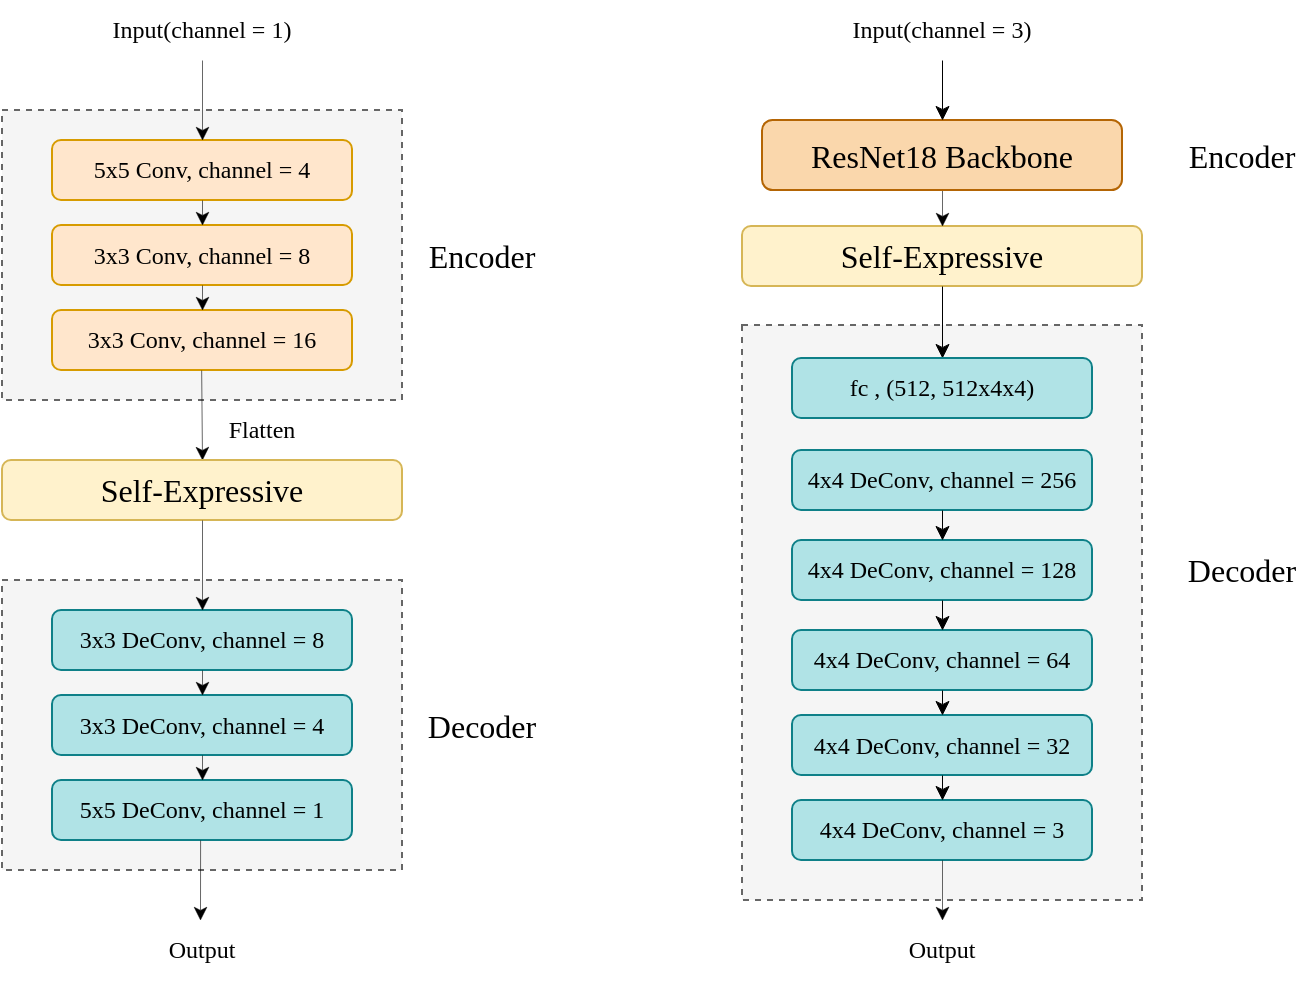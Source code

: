 <mxfile version="26.2.15">
  <diagram name="第 1 页" id="X00CZErsw5lxIn04xf_R">
    <mxGraphModel dx="752" dy="410" grid="1" gridSize="10" guides="1" tooltips="1" connect="1" arrows="1" fold="1" page="1" pageScale="1" pageWidth="827" pageHeight="1169" math="0" shadow="0">
      <root>
        <mxCell id="0" />
        <mxCell id="1" parent="0" />
        <mxCell id="lA-1Opm2KQSe6ZG7DQJi-36" value="" style="rounded=0;whiteSpace=wrap;html=1;dashed=1;fillColor=#f5f5f5;fontColor=#333333;strokeColor=#666666;fontFamily=Tahoma;" parent="1" vertex="1">
          <mxGeometry x="80" y="165" width="200" height="145" as="geometry" />
        </mxCell>
        <mxCell id="lA-1Opm2KQSe6ZG7DQJi-37" value="5x5 Conv, channel = 4" style="rounded=1;whiteSpace=wrap;html=1;fillColor=#ffe6cc;strokeColor=#d79b00;fontFamily=Tahoma;" parent="1" vertex="1">
          <mxGeometry x="105" y="180" width="150" height="30" as="geometry" />
        </mxCell>
        <mxCell id="lA-1Opm2KQSe6ZG7DQJi-38" value="3x3 Conv, channel = 8" style="rounded=1;whiteSpace=wrap;html=1;fillColor=#ffe6cc;strokeColor=#d79b00;fontFamily=Tahoma;" parent="1" vertex="1">
          <mxGeometry x="105" y="222.5" width="150" height="30" as="geometry" />
        </mxCell>
        <mxCell id="lA-1Opm2KQSe6ZG7DQJi-39" value="3x3 Conv, channel = 16" style="rounded=1;whiteSpace=wrap;html=1;fillColor=#ffe6cc;strokeColor=#d79b00;fontFamily=Tahoma;" parent="1" vertex="1">
          <mxGeometry x="105" y="265" width="150" height="30" as="geometry" />
        </mxCell>
        <mxCell id="lA-1Opm2KQSe6ZG7DQJi-40" value="" style="endArrow=classic;html=1;rounded=0;entryX=0.5;entryY=0;entryDx=0;entryDy=0;strokeWidth=0.3;fontFamily=Tahoma;" parent="1" target="lA-1Opm2KQSe6ZG7DQJi-37" edge="1">
          <mxGeometry width="50" height="50" relative="1" as="geometry">
            <mxPoint x="180" y="140" as="sourcePoint" />
            <mxPoint x="170" y="80" as="targetPoint" />
          </mxGeometry>
        </mxCell>
        <mxCell id="lA-1Opm2KQSe6ZG7DQJi-42" value="" style="endArrow=classic;html=1;rounded=0;entryX=0.5;entryY=0;entryDx=0;entryDy=0;strokeWidth=0.3;exitX=0.5;exitY=1;exitDx=0;exitDy=0;fontFamily=Tahoma;" parent="1" source="lA-1Opm2KQSe6ZG7DQJi-37" target="lA-1Opm2KQSe6ZG7DQJi-38" edge="1">
          <mxGeometry width="50" height="50" relative="1" as="geometry">
            <mxPoint x="190" y="130" as="sourcePoint" />
            <mxPoint x="190" y="190" as="targetPoint" />
          </mxGeometry>
        </mxCell>
        <mxCell id="lA-1Opm2KQSe6ZG7DQJi-43" value="" style="endArrow=classic;html=1;rounded=0;entryX=0.5;entryY=0;entryDx=0;entryDy=0;strokeWidth=0.3;exitX=0.5;exitY=1;exitDx=0;exitDy=0;fontFamily=Tahoma;" parent="1" source="lA-1Opm2KQSe6ZG7DQJi-38" target="lA-1Opm2KQSe6ZG7DQJi-39" edge="1">
          <mxGeometry width="50" height="50" relative="1" as="geometry">
            <mxPoint x="180" y="252" as="sourcePoint" />
            <mxPoint x="180" y="265" as="targetPoint" />
          </mxGeometry>
        </mxCell>
        <mxCell id="lA-1Opm2KQSe6ZG7DQJi-44" value="" style="endArrow=classic;html=1;rounded=0;entryX=0.5;entryY=0;entryDx=0;entryDy=0;strokeWidth=0.3;fontFamily=Tahoma;" parent="1" target="lA-1Opm2KQSe6ZG7DQJi-45" edge="1">
          <mxGeometry width="50" height="50" relative="1" as="geometry">
            <mxPoint x="179.58" y="295" as="sourcePoint" />
            <mxPoint x="179.58" y="355" as="targetPoint" />
          </mxGeometry>
        </mxCell>
        <mxCell id="lA-1Opm2KQSe6ZG7DQJi-45" value="&lt;font style=&quot;font-size: 16px;&quot;&gt;Self-Expressive&lt;/font&gt;" style="rounded=1;whiteSpace=wrap;html=1;fillColor=#fff2cc;strokeColor=#d6b656;fontFamily=Tahoma;" parent="1" vertex="1">
          <mxGeometry x="80" y="340" width="200" height="30" as="geometry" />
        </mxCell>
        <mxCell id="lA-1Opm2KQSe6ZG7DQJi-46" value="Flatten" style="text;html=1;align=center;verticalAlign=middle;whiteSpace=wrap;rounded=0;fontFamily=Tahoma;" parent="1" vertex="1">
          <mxGeometry x="180" y="310" width="60" height="30" as="geometry" />
        </mxCell>
        <mxCell id="lA-1Opm2KQSe6ZG7DQJi-47" value="&lt;font style=&quot;font-size: 16px;&quot;&gt;Encoder&lt;/font&gt;" style="text;html=1;align=center;verticalAlign=middle;whiteSpace=wrap;rounded=0;fontFamily=Tahoma;" parent="1" vertex="1">
          <mxGeometry x="290" y="223" width="60" height="30" as="geometry" />
        </mxCell>
        <mxCell id="lA-1Opm2KQSe6ZG7DQJi-49" value="" style="rounded=0;whiteSpace=wrap;html=1;dashed=1;fillColor=#f5f5f5;fontColor=#333333;strokeColor=#666666;fontFamily=Tahoma;" parent="1" vertex="1">
          <mxGeometry x="80" y="400" width="200" height="145" as="geometry" />
        </mxCell>
        <mxCell id="lA-1Opm2KQSe6ZG7DQJi-50" value="3x3 DeConv, channel = 8" style="rounded=1;whiteSpace=wrap;html=1;fillColor=#b0e3e6;strokeColor=#0e8088;fontFamily=Tahoma;" parent="1" vertex="1">
          <mxGeometry x="105" y="415" width="150" height="30" as="geometry" />
        </mxCell>
        <mxCell id="lA-1Opm2KQSe6ZG7DQJi-51" value="3x3 DeConv, channel&amp;nbsp;= 4" style="rounded=1;whiteSpace=wrap;html=1;fillColor=#b0e3e6;strokeColor=#0e8088;fontFamily=Tahoma;" parent="1" vertex="1">
          <mxGeometry x="105" y="457.5" width="150" height="30" as="geometry" />
        </mxCell>
        <mxCell id="lA-1Opm2KQSe6ZG7DQJi-52" value="5x5 DeConv, channel&amp;nbsp;= 1" style="rounded=1;whiteSpace=wrap;html=1;fillColor=#b0e3e6;strokeColor=#0e8088;fontFamily=Tahoma;" parent="1" vertex="1">
          <mxGeometry x="105" y="500" width="150" height="30" as="geometry" />
        </mxCell>
        <mxCell id="lA-1Opm2KQSe6ZG7DQJi-53" value="" style="endArrow=classic;html=1;rounded=0;entryX=0.5;entryY=0;entryDx=0;entryDy=0;strokeWidth=0.3;exitX=0.5;exitY=1;exitDx=0;exitDy=0;fontFamily=Tahoma;" parent="1" source="lA-1Opm2KQSe6ZG7DQJi-45" target="lA-1Opm2KQSe6ZG7DQJi-50" edge="1">
          <mxGeometry width="50" height="50" relative="1" as="geometry">
            <mxPoint x="180" y="360" as="sourcePoint" />
            <mxPoint x="170" y="320" as="targetPoint" />
          </mxGeometry>
        </mxCell>
        <mxCell id="lA-1Opm2KQSe6ZG7DQJi-54" value="" style="endArrow=classic;html=1;rounded=0;entryX=0.5;entryY=0;entryDx=0;entryDy=0;strokeWidth=0.3;exitX=0.5;exitY=1;exitDx=0;exitDy=0;fontFamily=Tahoma;" parent="1" source="lA-1Opm2KQSe6ZG7DQJi-50" target="lA-1Opm2KQSe6ZG7DQJi-51" edge="1">
          <mxGeometry width="50" height="50" relative="1" as="geometry">
            <mxPoint x="190" y="365" as="sourcePoint" />
            <mxPoint x="190" y="425" as="targetPoint" />
          </mxGeometry>
        </mxCell>
        <mxCell id="lA-1Opm2KQSe6ZG7DQJi-55" value="" style="endArrow=classic;html=1;rounded=0;entryX=0.5;entryY=0;entryDx=0;entryDy=0;strokeWidth=0.3;exitX=0.5;exitY=1;exitDx=0;exitDy=0;fontFamily=Tahoma;" parent="1" source="lA-1Opm2KQSe6ZG7DQJi-51" target="lA-1Opm2KQSe6ZG7DQJi-52" edge="1">
          <mxGeometry width="50" height="50" relative="1" as="geometry">
            <mxPoint x="180" y="487" as="sourcePoint" />
            <mxPoint x="180" y="500" as="targetPoint" />
          </mxGeometry>
        </mxCell>
        <mxCell id="lA-1Opm2KQSe6ZG7DQJi-56" value="&lt;font style=&quot;font-size: 16px;&quot;&gt;Decoder&lt;/font&gt;" style="text;html=1;align=center;verticalAlign=middle;whiteSpace=wrap;rounded=0;fontFamily=Tahoma;" parent="1" vertex="1">
          <mxGeometry x="290" y="457.5" width="60" height="30" as="geometry" />
        </mxCell>
        <mxCell id="lA-1Opm2KQSe6ZG7DQJi-57" value="&lt;font style=&quot;font-size: 16px;&quot;&gt;Self-Expressive&lt;/font&gt;" style="rounded=1;whiteSpace=wrap;html=1;fillColor=#fff2cc;strokeColor=#d6b656;fontFamily=Tahoma;" parent="1" vertex="1">
          <mxGeometry x="450" y="223" width="200" height="30" as="geometry" />
        </mxCell>
        <mxCell id="lA-1Opm2KQSe6ZG7DQJi-58" value="" style="endArrow=classic;html=1;rounded=0;strokeWidth=0.3;entryX=0.5;entryY=0;entryDx=0;entryDy=0;fontFamily=Tahoma;" parent="1" target="lA-1Opm2KQSe6ZG7DQJi-57" edge="1">
          <mxGeometry width="50" height="50" relative="1" as="geometry">
            <mxPoint x="550" y="190" as="sourcePoint" />
            <mxPoint x="550" y="210" as="targetPoint" />
          </mxGeometry>
        </mxCell>
        <mxCell id="lA-1Opm2KQSe6ZG7DQJi-59" value="" style="rounded=0;whiteSpace=wrap;html=1;dashed=1;fillColor=#f5f5f5;fontColor=#333333;strokeColor=#666666;fontFamily=Tahoma;" parent="1" vertex="1">
          <mxGeometry x="450" y="272.5" width="200" height="287.5" as="geometry" />
        </mxCell>
        <mxCell id="lA-1Opm2KQSe6ZG7DQJi-60" value="4x4 DeConv, channel = 256" style="rounded=1;whiteSpace=wrap;html=1;fillColor=#b0e3e6;strokeColor=#0e8088;fontFamily=Tahoma;" parent="1" vertex="1">
          <mxGeometry x="475" y="335" width="150" height="30" as="geometry" />
        </mxCell>
        <mxCell id="lA-1Opm2KQSe6ZG7DQJi-61" value="4x4 DeConv, channel = 128" style="rounded=1;whiteSpace=wrap;html=1;fillColor=#b0e3e6;strokeColor=#0e8088;fontFamily=Tahoma;" parent="1" vertex="1">
          <mxGeometry x="475" y="380" width="150" height="30" as="geometry" />
        </mxCell>
        <mxCell id="lA-1Opm2KQSe6ZG7DQJi-62" value="4x4 DeConv, channel = 64" style="rounded=1;whiteSpace=wrap;html=1;fillColor=#b0e3e6;strokeColor=#0e8088;fontFamily=Tahoma;" parent="1" vertex="1">
          <mxGeometry x="475" y="425" width="150" height="30" as="geometry" />
        </mxCell>
        <mxCell id="lA-1Opm2KQSe6ZG7DQJi-63" value="4x4 DeConv, channel = 32" style="rounded=1;whiteSpace=wrap;html=1;fillColor=#b0e3e6;strokeColor=#0e8088;fontFamily=Tahoma;" parent="1" vertex="1">
          <mxGeometry x="475" y="467.5" width="150" height="30" as="geometry" />
        </mxCell>
        <mxCell id="lA-1Opm2KQSe6ZG7DQJi-64" value="4x4 DeConv, channel = 3" style="rounded=1;whiteSpace=wrap;html=1;fillColor=#b0e3e6;strokeColor=#0e8088;fontFamily=Tahoma;" parent="1" vertex="1">
          <mxGeometry x="475" y="510" width="150" height="30" as="geometry" />
        </mxCell>
        <mxCell id="lA-1Opm2KQSe6ZG7DQJi-66" value="" style="endArrow=classic;html=1;rounded=0;exitX=0.5;exitY=1;exitDx=0;exitDy=0;strokeWidth=0.5;entryX=0.5;entryY=0;entryDx=0;entryDy=0;fontFamily=Tahoma;" parent="1" source="lA-1Opm2KQSe6ZG7DQJi-57" target="lA-1Opm2KQSe6ZG7DQJi-77" edge="1">
          <mxGeometry width="50" height="50" relative="1" as="geometry">
            <mxPoint x="770" y="280" as="sourcePoint" />
            <mxPoint x="550" y="290" as="targetPoint" />
          </mxGeometry>
        </mxCell>
        <mxCell id="lA-1Opm2KQSe6ZG7DQJi-67" value="" style="endArrow=classic;html=1;rounded=0;entryX=0.5;entryY=0;entryDx=0;entryDy=0;exitX=0.5;exitY=1;exitDx=0;exitDy=0;strokeWidth=0.5;fontFamily=Tahoma;" parent="1" source="lA-1Opm2KQSe6ZG7DQJi-60" target="lA-1Opm2KQSe6ZG7DQJi-61" edge="1">
          <mxGeometry width="50" height="50" relative="1" as="geometry">
            <mxPoint x="560" y="313" as="sourcePoint" />
            <mxPoint x="560" y="345" as="targetPoint" />
          </mxGeometry>
        </mxCell>
        <mxCell id="lA-1Opm2KQSe6ZG7DQJi-68" value="" style="endArrow=classic;html=1;rounded=0;entryX=0.5;entryY=0;entryDx=0;entryDy=0;exitX=0.5;exitY=1;exitDx=0;exitDy=0;strokeWidth=0.5;fontFamily=Tahoma;" parent="1" source="lA-1Opm2KQSe6ZG7DQJi-61" target="lA-1Opm2KQSe6ZG7DQJi-62" edge="1">
          <mxGeometry width="50" height="50" relative="1" as="geometry">
            <mxPoint x="560" y="375" as="sourcePoint" />
            <mxPoint x="560" y="390" as="targetPoint" />
          </mxGeometry>
        </mxCell>
        <mxCell id="lA-1Opm2KQSe6ZG7DQJi-69" value="" style="endArrow=classic;html=1;rounded=0;entryX=0.5;entryY=0;entryDx=0;entryDy=0;exitX=0.5;exitY=1;exitDx=0;exitDy=0;strokeWidth=0.5;fontFamily=Tahoma;" parent="1" source="lA-1Opm2KQSe6ZG7DQJi-62" target="lA-1Opm2KQSe6ZG7DQJi-63" edge="1">
          <mxGeometry width="50" height="50" relative="1" as="geometry">
            <mxPoint x="560" y="420" as="sourcePoint" />
            <mxPoint x="560" y="435" as="targetPoint" />
          </mxGeometry>
        </mxCell>
        <mxCell id="lA-1Opm2KQSe6ZG7DQJi-70" value="" style="endArrow=classic;html=1;rounded=0;entryX=0.5;entryY=0;entryDx=0;entryDy=0;exitX=0.5;exitY=1;exitDx=0;exitDy=0;strokeWidth=0.5;fontFamily=Tahoma;" parent="1" source="lA-1Opm2KQSe6ZG7DQJi-63" target="lA-1Opm2KQSe6ZG7DQJi-64" edge="1">
          <mxGeometry width="50" height="50" relative="1" as="geometry">
            <mxPoint x="560" y="465" as="sourcePoint" />
            <mxPoint x="560" y="478" as="targetPoint" />
          </mxGeometry>
        </mxCell>
        <mxCell id="lA-1Opm2KQSe6ZG7DQJi-71" value="" style="endArrow=classic;html=1;rounded=0;strokeWidth=0.3;exitX=0.5;exitY=1;exitDx=0;exitDy=0;fontFamily=Tahoma;" parent="1" edge="1">
          <mxGeometry width="50" height="50" relative="1" as="geometry">
            <mxPoint x="179.05" y="530" as="sourcePoint" />
            <mxPoint x="179" y="570" as="targetPoint" />
          </mxGeometry>
        </mxCell>
        <mxCell id="lA-1Opm2KQSe6ZG7DQJi-72" value="" style="endArrow=classic;html=1;rounded=0;strokeWidth=0.3;exitX=0.5;exitY=1;exitDx=0;exitDy=0;entryX=0.5;entryY=0;entryDx=0;entryDy=0;fontFamily=Tahoma;" parent="1" source="lA-1Opm2KQSe6ZG7DQJi-64" target="lA-1Opm2KQSe6ZG7DQJi-86" edge="1">
          <mxGeometry width="50" height="50" relative="1" as="geometry">
            <mxPoint x="549.33" y="540" as="sourcePoint" />
            <mxPoint x="550" y="580" as="targetPoint" />
          </mxGeometry>
        </mxCell>
        <mxCell id="lA-1Opm2KQSe6ZG7DQJi-77" value="fc , (512, 512x4x4)" style="rounded=1;whiteSpace=wrap;html=1;fillColor=#b0e3e6;strokeColor=#0e8088;fontFamily=Tahoma;" parent="1" vertex="1">
          <mxGeometry x="475" y="289" width="150" height="30" as="geometry" />
        </mxCell>
        <mxCell id="lA-1Opm2KQSe6ZG7DQJi-79" value="&lt;font style=&quot;font-size: 16px;&quot;&gt;Decoder&lt;/font&gt;" style="text;html=1;align=center;verticalAlign=middle;whiteSpace=wrap;rounded=0;fontFamily=Tahoma;" parent="1" vertex="1">
          <mxGeometry x="670" y="380" width="60" height="30" as="geometry" />
        </mxCell>
        <mxCell id="lA-1Opm2KQSe6ZG7DQJi-80" value="&lt;font style=&quot;font-size: 16px;&quot;&gt;ResNet18 Backbone&lt;/font&gt;" style="rounded=1;whiteSpace=wrap;html=1;fillColor=#fad7ac;strokeColor=#b46504;fontFamily=Tahoma;" parent="1" vertex="1">
          <mxGeometry x="460" y="170" width="180" height="35" as="geometry" />
        </mxCell>
        <mxCell id="lA-1Opm2KQSe6ZG7DQJi-81" value="&lt;font style=&quot;font-size: 16px;&quot;&gt;Encoder&lt;/font&gt;" style="text;html=1;align=center;verticalAlign=middle;whiteSpace=wrap;rounded=0;fontFamily=Tahoma;" parent="1" vertex="1">
          <mxGeometry x="670" y="172.5" width="60" height="30" as="geometry" />
        </mxCell>
        <mxCell id="lA-1Opm2KQSe6ZG7DQJi-82" value="&lt;font&gt;Input(channel = 1)&lt;/font&gt;" style="text;html=1;align=center;verticalAlign=middle;whiteSpace=wrap;rounded=0;fontFamily=Tahoma;" parent="1" vertex="1">
          <mxGeometry x="120" y="110" width="120" height="30" as="geometry" />
        </mxCell>
        <mxCell id="lA-1Opm2KQSe6ZG7DQJi-83" value="&lt;font&gt;Output&lt;/font&gt;" style="text;html=1;align=center;verticalAlign=middle;whiteSpace=wrap;rounded=0;fontFamily=Tahoma;" parent="1" vertex="1">
          <mxGeometry x="150" y="570" width="60" height="30" as="geometry" />
        </mxCell>
        <mxCell id="lA-1Opm2KQSe6ZG7DQJi-85" style="edgeStyle=orthogonalEdgeStyle;rounded=0;orthogonalLoop=1;jettySize=auto;html=1;fontFamily=Tahoma;strokeWidth=0.5;" parent="1" source="lA-1Opm2KQSe6ZG7DQJi-84" target="lA-1Opm2KQSe6ZG7DQJi-80" edge="1">
          <mxGeometry relative="1" as="geometry" />
        </mxCell>
        <mxCell id="lA-1Opm2KQSe6ZG7DQJi-84" value="&lt;font&gt;Input(channel = 3)&lt;/font&gt;" style="text;html=1;align=center;verticalAlign=middle;whiteSpace=wrap;rounded=0;fontFamily=Tahoma;" parent="1" vertex="1">
          <mxGeometry x="495" y="110" width="110" height="30" as="geometry" />
        </mxCell>
        <mxCell id="lA-1Opm2KQSe6ZG7DQJi-86" value="&lt;font&gt;Output&lt;/font&gt;" style="text;html=1;align=center;verticalAlign=middle;whiteSpace=wrap;rounded=0;fontFamily=Tahoma;" parent="1" vertex="1">
          <mxGeometry x="520" y="570" width="60" height="30" as="geometry" />
        </mxCell>
      </root>
    </mxGraphModel>
  </diagram>
</mxfile>

